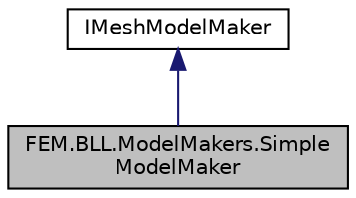 digraph "FEM.BLL.ModelMakers.SimpleModelMaker"
{
 // LATEX_PDF_SIZE
  edge [fontname="Helvetica",fontsize="10",labelfontname="Helvetica",labelfontsize="10"];
  node [fontname="Helvetica",fontsize="10",shape=record];
  Node1 [label="FEM.BLL.ModelMakers.Simple\lModelMaker",height=0.2,width=0.4,color="black", fillcolor="grey75", style="filled", fontcolor="black",tooltip="Стандартный создатель геометрии сетки"];
  Node2 -> Node1 [dir="back",color="midnightblue",fontsize="10",style="solid",fontname="Helvetica"];
  Node2 [label="IMeshModelMaker",height=0.2,width=0.4,color="black", fillcolor="white", style="filled",URL="$interface_f_e_m_1_1_b_l_l_1_1_model_makers_1_1_i_mesh_model_maker.html",tooltip="Интерфейс создателя геометрии сетки"];
}
